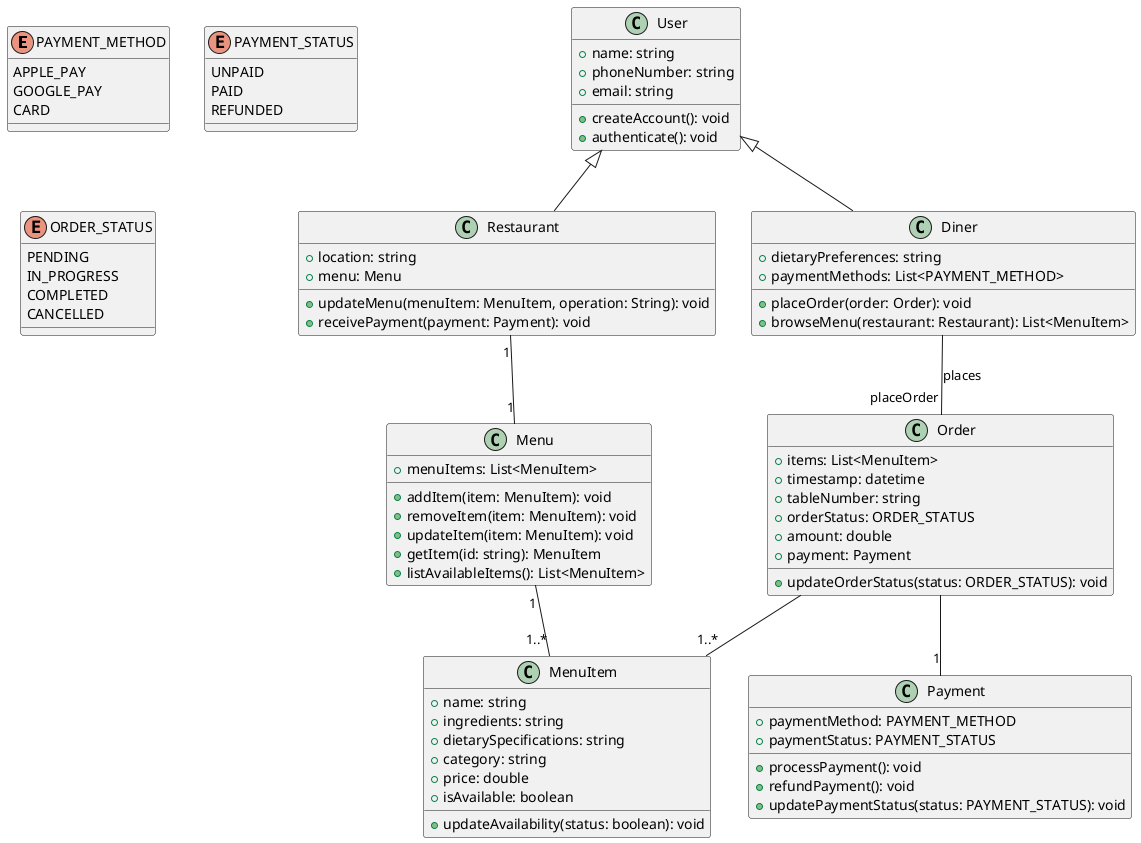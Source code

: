 @startuml

enum PAYMENT_METHOD {
  APPLE_PAY
  GOOGLE_PAY
  CARD
}

enum PAYMENT_STATUS {
  UNPAID
  PAID
  REFUNDED
}

enum ORDER_STATUS {
  PENDING
  IN_PROGRESS
  COMPLETED
  CANCELLED
}

class User {
  +name: string
  +phoneNumber: string
  +email: string
  +createAccount(): void
  +authenticate(): void
}

class Restaurant {
  +location: string
  +menu: Menu
  +updateMenu(menuItem: MenuItem, operation: String): void
  +receivePayment(payment: Payment): void
}

class Diner {
  +dietaryPreferences: string
  +paymentMethods: List<PAYMENT_METHOD>
  +placeOrder(order: Order): void
  +browseMenu(restaurant: Restaurant): List<MenuItem>
}

class Menu {
  +menuItems: List<MenuItem>
  +addItem(item: MenuItem): void
  +removeItem(item: MenuItem): void
  +updateItem(item: MenuItem): void
  +getItem(id: string): MenuItem
  +listAvailableItems(): List<MenuItem>
}

class MenuItem {
  +name: string
  +ingredients: string
  +dietarySpecifications: string
  +category: string
  +price: double
  +isAvailable: boolean
  +updateAvailability(status: boolean): void
}

class Order {
  +items: List<MenuItem>
  +timestamp: datetime
  +tableNumber: string
  +orderStatus: ORDER_STATUS
  +amount: double
  +payment: Payment
  +updateOrderStatus(status: ORDER_STATUS): void
}

class Payment {
  +paymentMethod: PAYMENT_METHOD
  +paymentStatus: PAYMENT_STATUS
  +processPayment(): void
  +refundPayment(): void
  +updatePaymentStatus(status: PAYMENT_STATUS): void
}

User <|-- Restaurant
User <|-- Diner

Restaurant "1" -- "1" Menu
Menu "1" -- "1..*" MenuItem
Diner -- "placeOrder" Order: places
Order -- "1..*" MenuItem
Order -- "1" Payment

@enduml
